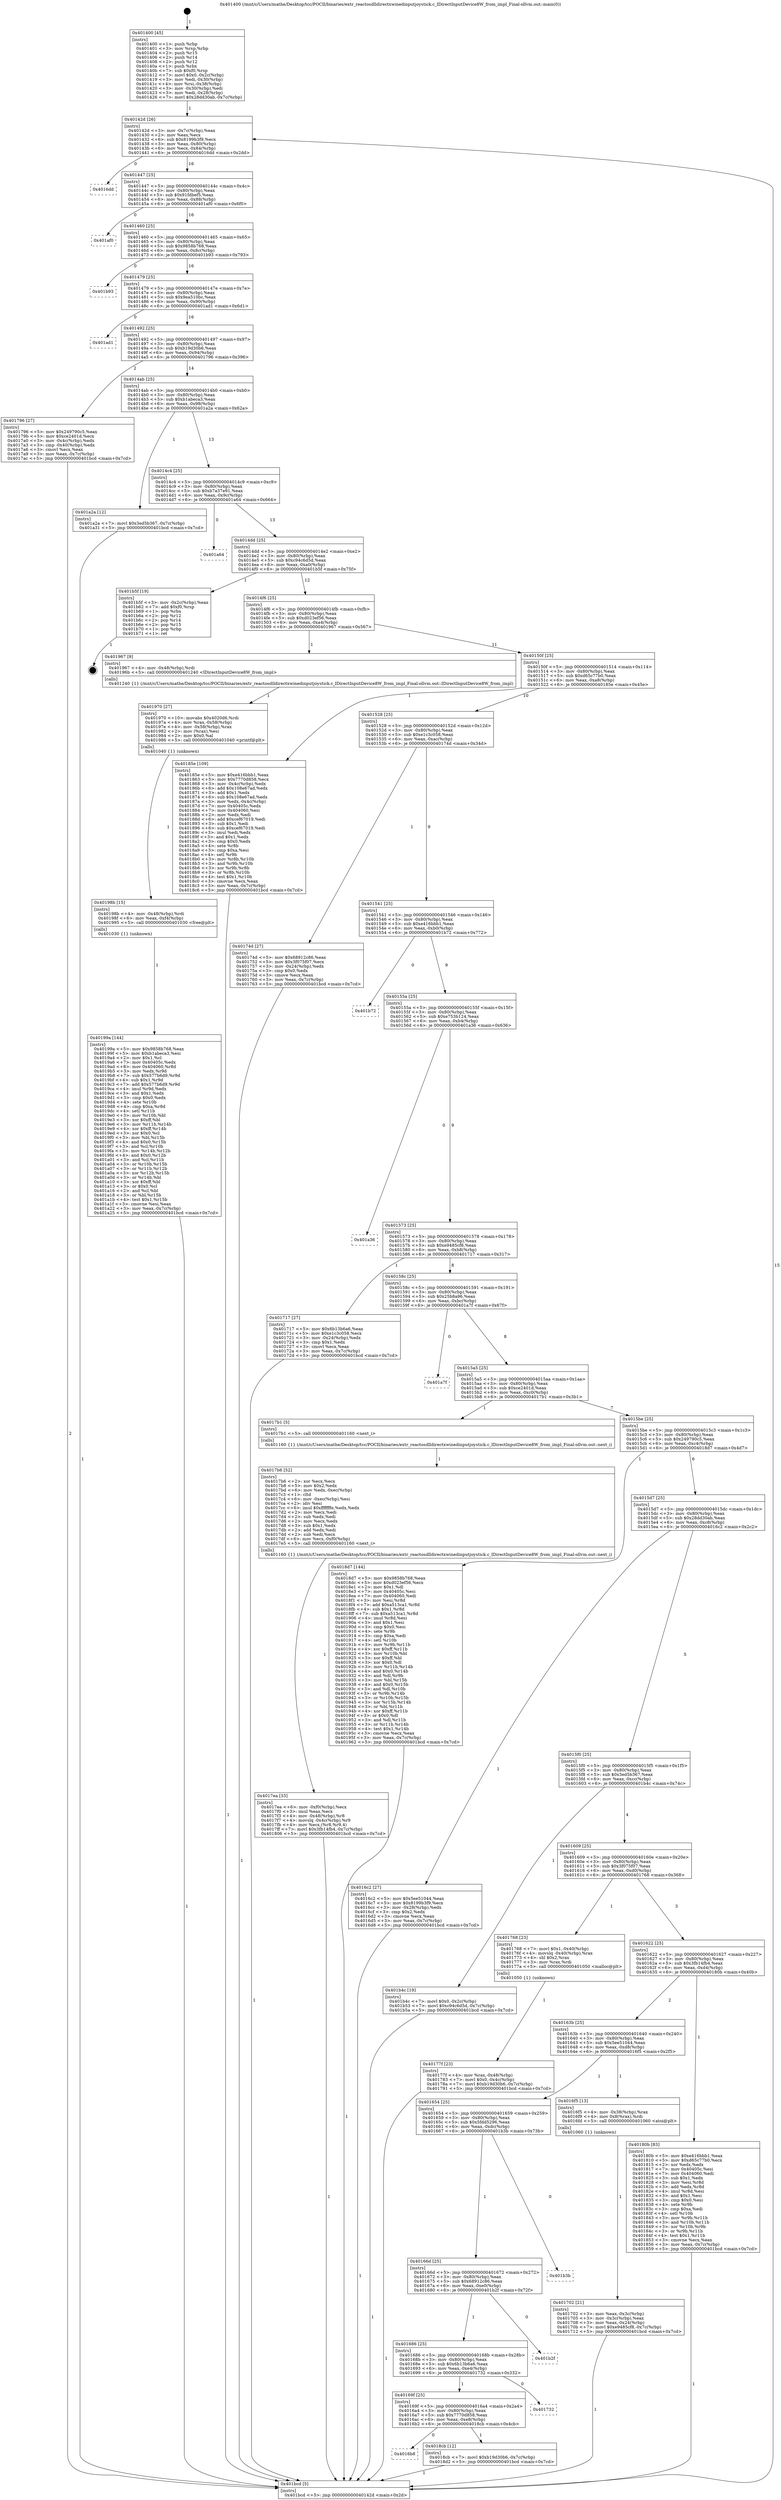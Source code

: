 digraph "0x401400" {
  label = "0x401400 (/mnt/c/Users/mathe/Desktop/tcc/POCII/binaries/extr_reactosdlldirectxwinedinputjoystick.c_IDirectInputDevice8W_from_impl_Final-ollvm.out::main(0))"
  labelloc = "t"
  node[shape=record]

  Entry [label="",width=0.3,height=0.3,shape=circle,fillcolor=black,style=filled]
  "0x40142d" [label="{
     0x40142d [26]\l
     | [instrs]\l
     &nbsp;&nbsp;0x40142d \<+3\>: mov -0x7c(%rbp),%eax\l
     &nbsp;&nbsp;0x401430 \<+2\>: mov %eax,%ecx\l
     &nbsp;&nbsp;0x401432 \<+6\>: sub $0x8199b3f9,%ecx\l
     &nbsp;&nbsp;0x401438 \<+3\>: mov %eax,-0x80(%rbp)\l
     &nbsp;&nbsp;0x40143b \<+6\>: mov %ecx,-0x84(%rbp)\l
     &nbsp;&nbsp;0x401441 \<+6\>: je 00000000004016dd \<main+0x2dd\>\l
  }"]
  "0x4016dd" [label="{
     0x4016dd\l
  }", style=dashed]
  "0x401447" [label="{
     0x401447 [25]\l
     | [instrs]\l
     &nbsp;&nbsp;0x401447 \<+5\>: jmp 000000000040144c \<main+0x4c\>\l
     &nbsp;&nbsp;0x40144c \<+3\>: mov -0x80(%rbp),%eax\l
     &nbsp;&nbsp;0x40144f \<+5\>: sub $0x91fdbef5,%eax\l
     &nbsp;&nbsp;0x401454 \<+6\>: mov %eax,-0x88(%rbp)\l
     &nbsp;&nbsp;0x40145a \<+6\>: je 0000000000401af0 \<main+0x6f0\>\l
  }"]
  Exit [label="",width=0.3,height=0.3,shape=circle,fillcolor=black,style=filled,peripheries=2]
  "0x401af0" [label="{
     0x401af0\l
  }", style=dashed]
  "0x401460" [label="{
     0x401460 [25]\l
     | [instrs]\l
     &nbsp;&nbsp;0x401460 \<+5\>: jmp 0000000000401465 \<main+0x65\>\l
     &nbsp;&nbsp;0x401465 \<+3\>: mov -0x80(%rbp),%eax\l
     &nbsp;&nbsp;0x401468 \<+5\>: sub $0x9858b768,%eax\l
     &nbsp;&nbsp;0x40146d \<+6\>: mov %eax,-0x8c(%rbp)\l
     &nbsp;&nbsp;0x401473 \<+6\>: je 0000000000401b93 \<main+0x793\>\l
  }"]
  "0x40199a" [label="{
     0x40199a [144]\l
     | [instrs]\l
     &nbsp;&nbsp;0x40199a \<+5\>: mov $0x9858b768,%eax\l
     &nbsp;&nbsp;0x40199f \<+5\>: mov $0xb1abeca3,%esi\l
     &nbsp;&nbsp;0x4019a4 \<+2\>: mov $0x1,%cl\l
     &nbsp;&nbsp;0x4019a6 \<+7\>: mov 0x40405c,%edx\l
     &nbsp;&nbsp;0x4019ad \<+8\>: mov 0x404060,%r8d\l
     &nbsp;&nbsp;0x4019b5 \<+3\>: mov %edx,%r9d\l
     &nbsp;&nbsp;0x4019b8 \<+7\>: sub $0x577b6d9,%r9d\l
     &nbsp;&nbsp;0x4019bf \<+4\>: sub $0x1,%r9d\l
     &nbsp;&nbsp;0x4019c3 \<+7\>: add $0x577b6d9,%r9d\l
     &nbsp;&nbsp;0x4019ca \<+4\>: imul %r9d,%edx\l
     &nbsp;&nbsp;0x4019ce \<+3\>: and $0x1,%edx\l
     &nbsp;&nbsp;0x4019d1 \<+3\>: cmp $0x0,%edx\l
     &nbsp;&nbsp;0x4019d4 \<+4\>: sete %r10b\l
     &nbsp;&nbsp;0x4019d8 \<+4\>: cmp $0xa,%r8d\l
     &nbsp;&nbsp;0x4019dc \<+4\>: setl %r11b\l
     &nbsp;&nbsp;0x4019e0 \<+3\>: mov %r10b,%bl\l
     &nbsp;&nbsp;0x4019e3 \<+3\>: xor $0xff,%bl\l
     &nbsp;&nbsp;0x4019e6 \<+3\>: mov %r11b,%r14b\l
     &nbsp;&nbsp;0x4019e9 \<+4\>: xor $0xff,%r14b\l
     &nbsp;&nbsp;0x4019ed \<+3\>: xor $0x0,%cl\l
     &nbsp;&nbsp;0x4019f0 \<+3\>: mov %bl,%r15b\l
     &nbsp;&nbsp;0x4019f3 \<+4\>: and $0x0,%r15b\l
     &nbsp;&nbsp;0x4019f7 \<+3\>: and %cl,%r10b\l
     &nbsp;&nbsp;0x4019fa \<+3\>: mov %r14b,%r12b\l
     &nbsp;&nbsp;0x4019fd \<+4\>: and $0x0,%r12b\l
     &nbsp;&nbsp;0x401a01 \<+3\>: and %cl,%r11b\l
     &nbsp;&nbsp;0x401a04 \<+3\>: or %r10b,%r15b\l
     &nbsp;&nbsp;0x401a07 \<+3\>: or %r11b,%r12b\l
     &nbsp;&nbsp;0x401a0a \<+3\>: xor %r12b,%r15b\l
     &nbsp;&nbsp;0x401a0d \<+3\>: or %r14b,%bl\l
     &nbsp;&nbsp;0x401a10 \<+3\>: xor $0xff,%bl\l
     &nbsp;&nbsp;0x401a13 \<+3\>: or $0x0,%cl\l
     &nbsp;&nbsp;0x401a16 \<+2\>: and %cl,%bl\l
     &nbsp;&nbsp;0x401a18 \<+3\>: or %bl,%r15b\l
     &nbsp;&nbsp;0x401a1b \<+4\>: test $0x1,%r15b\l
     &nbsp;&nbsp;0x401a1f \<+3\>: cmovne %esi,%eax\l
     &nbsp;&nbsp;0x401a22 \<+3\>: mov %eax,-0x7c(%rbp)\l
     &nbsp;&nbsp;0x401a25 \<+5\>: jmp 0000000000401bcd \<main+0x7cd\>\l
  }"]
  "0x401b93" [label="{
     0x401b93\l
  }", style=dashed]
  "0x401479" [label="{
     0x401479 [25]\l
     | [instrs]\l
     &nbsp;&nbsp;0x401479 \<+5\>: jmp 000000000040147e \<main+0x7e\>\l
     &nbsp;&nbsp;0x40147e \<+3\>: mov -0x80(%rbp),%eax\l
     &nbsp;&nbsp;0x401481 \<+5\>: sub $0x9ea510bc,%eax\l
     &nbsp;&nbsp;0x401486 \<+6\>: mov %eax,-0x90(%rbp)\l
     &nbsp;&nbsp;0x40148c \<+6\>: je 0000000000401ad1 \<main+0x6d1\>\l
  }"]
  "0x40198b" [label="{
     0x40198b [15]\l
     | [instrs]\l
     &nbsp;&nbsp;0x40198b \<+4\>: mov -0x48(%rbp),%rdi\l
     &nbsp;&nbsp;0x40198f \<+6\>: mov %eax,-0xf4(%rbp)\l
     &nbsp;&nbsp;0x401995 \<+5\>: call 0000000000401030 \<free@plt\>\l
     | [calls]\l
     &nbsp;&nbsp;0x401030 \{1\} (unknown)\l
  }"]
  "0x401ad1" [label="{
     0x401ad1\l
  }", style=dashed]
  "0x401492" [label="{
     0x401492 [25]\l
     | [instrs]\l
     &nbsp;&nbsp;0x401492 \<+5\>: jmp 0000000000401497 \<main+0x97\>\l
     &nbsp;&nbsp;0x401497 \<+3\>: mov -0x80(%rbp),%eax\l
     &nbsp;&nbsp;0x40149a \<+5\>: sub $0xb19d30b6,%eax\l
     &nbsp;&nbsp;0x40149f \<+6\>: mov %eax,-0x94(%rbp)\l
     &nbsp;&nbsp;0x4014a5 \<+6\>: je 0000000000401796 \<main+0x396\>\l
  }"]
  "0x401970" [label="{
     0x401970 [27]\l
     | [instrs]\l
     &nbsp;&nbsp;0x401970 \<+10\>: movabs $0x4020d6,%rdi\l
     &nbsp;&nbsp;0x40197a \<+4\>: mov %rax,-0x58(%rbp)\l
     &nbsp;&nbsp;0x40197e \<+4\>: mov -0x58(%rbp),%rax\l
     &nbsp;&nbsp;0x401982 \<+2\>: mov (%rax),%esi\l
     &nbsp;&nbsp;0x401984 \<+2\>: mov $0x0,%al\l
     &nbsp;&nbsp;0x401986 \<+5\>: call 0000000000401040 \<printf@plt\>\l
     | [calls]\l
     &nbsp;&nbsp;0x401040 \{1\} (unknown)\l
  }"]
  "0x401796" [label="{
     0x401796 [27]\l
     | [instrs]\l
     &nbsp;&nbsp;0x401796 \<+5\>: mov $0x249790c5,%eax\l
     &nbsp;&nbsp;0x40179b \<+5\>: mov $0xce2401d,%ecx\l
     &nbsp;&nbsp;0x4017a0 \<+3\>: mov -0x4c(%rbp),%edx\l
     &nbsp;&nbsp;0x4017a3 \<+3\>: cmp -0x40(%rbp),%edx\l
     &nbsp;&nbsp;0x4017a6 \<+3\>: cmovl %ecx,%eax\l
     &nbsp;&nbsp;0x4017a9 \<+3\>: mov %eax,-0x7c(%rbp)\l
     &nbsp;&nbsp;0x4017ac \<+5\>: jmp 0000000000401bcd \<main+0x7cd\>\l
  }"]
  "0x4014ab" [label="{
     0x4014ab [25]\l
     | [instrs]\l
     &nbsp;&nbsp;0x4014ab \<+5\>: jmp 00000000004014b0 \<main+0xb0\>\l
     &nbsp;&nbsp;0x4014b0 \<+3\>: mov -0x80(%rbp),%eax\l
     &nbsp;&nbsp;0x4014b3 \<+5\>: sub $0xb1abeca3,%eax\l
     &nbsp;&nbsp;0x4014b8 \<+6\>: mov %eax,-0x98(%rbp)\l
     &nbsp;&nbsp;0x4014be \<+6\>: je 0000000000401a2a \<main+0x62a\>\l
  }"]
  "0x4016b8" [label="{
     0x4016b8\l
  }", style=dashed]
  "0x401a2a" [label="{
     0x401a2a [12]\l
     | [instrs]\l
     &nbsp;&nbsp;0x401a2a \<+7\>: movl $0x3ed5b367,-0x7c(%rbp)\l
     &nbsp;&nbsp;0x401a31 \<+5\>: jmp 0000000000401bcd \<main+0x7cd\>\l
  }"]
  "0x4014c4" [label="{
     0x4014c4 [25]\l
     | [instrs]\l
     &nbsp;&nbsp;0x4014c4 \<+5\>: jmp 00000000004014c9 \<main+0xc9\>\l
     &nbsp;&nbsp;0x4014c9 \<+3\>: mov -0x80(%rbp),%eax\l
     &nbsp;&nbsp;0x4014cc \<+5\>: sub $0xb7a37e91,%eax\l
     &nbsp;&nbsp;0x4014d1 \<+6\>: mov %eax,-0x9c(%rbp)\l
     &nbsp;&nbsp;0x4014d7 \<+6\>: je 0000000000401a64 \<main+0x664\>\l
  }"]
  "0x4018cb" [label="{
     0x4018cb [12]\l
     | [instrs]\l
     &nbsp;&nbsp;0x4018cb \<+7\>: movl $0xb19d30b6,-0x7c(%rbp)\l
     &nbsp;&nbsp;0x4018d2 \<+5\>: jmp 0000000000401bcd \<main+0x7cd\>\l
  }"]
  "0x401a64" [label="{
     0x401a64\l
  }", style=dashed]
  "0x4014dd" [label="{
     0x4014dd [25]\l
     | [instrs]\l
     &nbsp;&nbsp;0x4014dd \<+5\>: jmp 00000000004014e2 \<main+0xe2\>\l
     &nbsp;&nbsp;0x4014e2 \<+3\>: mov -0x80(%rbp),%eax\l
     &nbsp;&nbsp;0x4014e5 \<+5\>: sub $0xc94c6d5d,%eax\l
     &nbsp;&nbsp;0x4014ea \<+6\>: mov %eax,-0xa0(%rbp)\l
     &nbsp;&nbsp;0x4014f0 \<+6\>: je 0000000000401b5f \<main+0x75f\>\l
  }"]
  "0x40169f" [label="{
     0x40169f [25]\l
     | [instrs]\l
     &nbsp;&nbsp;0x40169f \<+5\>: jmp 00000000004016a4 \<main+0x2a4\>\l
     &nbsp;&nbsp;0x4016a4 \<+3\>: mov -0x80(%rbp),%eax\l
     &nbsp;&nbsp;0x4016a7 \<+5\>: sub $0x7770d858,%eax\l
     &nbsp;&nbsp;0x4016ac \<+6\>: mov %eax,-0xe8(%rbp)\l
     &nbsp;&nbsp;0x4016b2 \<+6\>: je 00000000004018cb \<main+0x4cb\>\l
  }"]
  "0x401b5f" [label="{
     0x401b5f [19]\l
     | [instrs]\l
     &nbsp;&nbsp;0x401b5f \<+3\>: mov -0x2c(%rbp),%eax\l
     &nbsp;&nbsp;0x401b62 \<+7\>: add $0xf0,%rsp\l
     &nbsp;&nbsp;0x401b69 \<+1\>: pop %rbx\l
     &nbsp;&nbsp;0x401b6a \<+2\>: pop %r12\l
     &nbsp;&nbsp;0x401b6c \<+2\>: pop %r14\l
     &nbsp;&nbsp;0x401b6e \<+2\>: pop %r15\l
     &nbsp;&nbsp;0x401b70 \<+1\>: pop %rbp\l
     &nbsp;&nbsp;0x401b71 \<+1\>: ret\l
  }"]
  "0x4014f6" [label="{
     0x4014f6 [25]\l
     | [instrs]\l
     &nbsp;&nbsp;0x4014f6 \<+5\>: jmp 00000000004014fb \<main+0xfb\>\l
     &nbsp;&nbsp;0x4014fb \<+3\>: mov -0x80(%rbp),%eax\l
     &nbsp;&nbsp;0x4014fe \<+5\>: sub $0xd023ef56,%eax\l
     &nbsp;&nbsp;0x401503 \<+6\>: mov %eax,-0xa4(%rbp)\l
     &nbsp;&nbsp;0x401509 \<+6\>: je 0000000000401967 \<main+0x567\>\l
  }"]
  "0x401732" [label="{
     0x401732\l
  }", style=dashed]
  "0x401967" [label="{
     0x401967 [9]\l
     | [instrs]\l
     &nbsp;&nbsp;0x401967 \<+4\>: mov -0x48(%rbp),%rdi\l
     &nbsp;&nbsp;0x40196b \<+5\>: call 0000000000401240 \<IDirectInputDevice8W_from_impl\>\l
     | [calls]\l
     &nbsp;&nbsp;0x401240 \{1\} (/mnt/c/Users/mathe/Desktop/tcc/POCII/binaries/extr_reactosdlldirectxwinedinputjoystick.c_IDirectInputDevice8W_from_impl_Final-ollvm.out::IDirectInputDevice8W_from_impl)\l
  }"]
  "0x40150f" [label="{
     0x40150f [25]\l
     | [instrs]\l
     &nbsp;&nbsp;0x40150f \<+5\>: jmp 0000000000401514 \<main+0x114\>\l
     &nbsp;&nbsp;0x401514 \<+3\>: mov -0x80(%rbp),%eax\l
     &nbsp;&nbsp;0x401517 \<+5\>: sub $0xd65c77b0,%eax\l
     &nbsp;&nbsp;0x40151c \<+6\>: mov %eax,-0xa8(%rbp)\l
     &nbsp;&nbsp;0x401522 \<+6\>: je 000000000040185e \<main+0x45e\>\l
  }"]
  "0x401686" [label="{
     0x401686 [25]\l
     | [instrs]\l
     &nbsp;&nbsp;0x401686 \<+5\>: jmp 000000000040168b \<main+0x28b\>\l
     &nbsp;&nbsp;0x40168b \<+3\>: mov -0x80(%rbp),%eax\l
     &nbsp;&nbsp;0x40168e \<+5\>: sub $0x6b13b6a6,%eax\l
     &nbsp;&nbsp;0x401693 \<+6\>: mov %eax,-0xe4(%rbp)\l
     &nbsp;&nbsp;0x401699 \<+6\>: je 0000000000401732 \<main+0x332\>\l
  }"]
  "0x40185e" [label="{
     0x40185e [109]\l
     | [instrs]\l
     &nbsp;&nbsp;0x40185e \<+5\>: mov $0xe416bbb1,%eax\l
     &nbsp;&nbsp;0x401863 \<+5\>: mov $0x7770d858,%ecx\l
     &nbsp;&nbsp;0x401868 \<+3\>: mov -0x4c(%rbp),%edx\l
     &nbsp;&nbsp;0x40186b \<+6\>: add $0x108e67ad,%edx\l
     &nbsp;&nbsp;0x401871 \<+3\>: add $0x1,%edx\l
     &nbsp;&nbsp;0x401874 \<+6\>: sub $0x108e67ad,%edx\l
     &nbsp;&nbsp;0x40187a \<+3\>: mov %edx,-0x4c(%rbp)\l
     &nbsp;&nbsp;0x40187d \<+7\>: mov 0x40405c,%edx\l
     &nbsp;&nbsp;0x401884 \<+7\>: mov 0x404060,%esi\l
     &nbsp;&nbsp;0x40188b \<+2\>: mov %edx,%edi\l
     &nbsp;&nbsp;0x40188d \<+6\>: add $0xcef67019,%edi\l
     &nbsp;&nbsp;0x401893 \<+3\>: sub $0x1,%edi\l
     &nbsp;&nbsp;0x401896 \<+6\>: sub $0xcef67019,%edi\l
     &nbsp;&nbsp;0x40189c \<+3\>: imul %edi,%edx\l
     &nbsp;&nbsp;0x40189f \<+3\>: and $0x1,%edx\l
     &nbsp;&nbsp;0x4018a2 \<+3\>: cmp $0x0,%edx\l
     &nbsp;&nbsp;0x4018a5 \<+4\>: sete %r8b\l
     &nbsp;&nbsp;0x4018a9 \<+3\>: cmp $0xa,%esi\l
     &nbsp;&nbsp;0x4018ac \<+4\>: setl %r9b\l
     &nbsp;&nbsp;0x4018b0 \<+3\>: mov %r8b,%r10b\l
     &nbsp;&nbsp;0x4018b3 \<+3\>: and %r9b,%r10b\l
     &nbsp;&nbsp;0x4018b6 \<+3\>: xor %r9b,%r8b\l
     &nbsp;&nbsp;0x4018b9 \<+3\>: or %r8b,%r10b\l
     &nbsp;&nbsp;0x4018bc \<+4\>: test $0x1,%r10b\l
     &nbsp;&nbsp;0x4018c0 \<+3\>: cmovne %ecx,%eax\l
     &nbsp;&nbsp;0x4018c3 \<+3\>: mov %eax,-0x7c(%rbp)\l
     &nbsp;&nbsp;0x4018c6 \<+5\>: jmp 0000000000401bcd \<main+0x7cd\>\l
  }"]
  "0x401528" [label="{
     0x401528 [25]\l
     | [instrs]\l
     &nbsp;&nbsp;0x401528 \<+5\>: jmp 000000000040152d \<main+0x12d\>\l
     &nbsp;&nbsp;0x40152d \<+3\>: mov -0x80(%rbp),%eax\l
     &nbsp;&nbsp;0x401530 \<+5\>: sub $0xe1c3c058,%eax\l
     &nbsp;&nbsp;0x401535 \<+6\>: mov %eax,-0xac(%rbp)\l
     &nbsp;&nbsp;0x40153b \<+6\>: je 000000000040174d \<main+0x34d\>\l
  }"]
  "0x401b2f" [label="{
     0x401b2f\l
  }", style=dashed]
  "0x40174d" [label="{
     0x40174d [27]\l
     | [instrs]\l
     &nbsp;&nbsp;0x40174d \<+5\>: mov $0x68912c86,%eax\l
     &nbsp;&nbsp;0x401752 \<+5\>: mov $0x3f075f07,%ecx\l
     &nbsp;&nbsp;0x401757 \<+3\>: mov -0x24(%rbp),%edx\l
     &nbsp;&nbsp;0x40175a \<+3\>: cmp $0x0,%edx\l
     &nbsp;&nbsp;0x40175d \<+3\>: cmove %ecx,%eax\l
     &nbsp;&nbsp;0x401760 \<+3\>: mov %eax,-0x7c(%rbp)\l
     &nbsp;&nbsp;0x401763 \<+5\>: jmp 0000000000401bcd \<main+0x7cd\>\l
  }"]
  "0x401541" [label="{
     0x401541 [25]\l
     | [instrs]\l
     &nbsp;&nbsp;0x401541 \<+5\>: jmp 0000000000401546 \<main+0x146\>\l
     &nbsp;&nbsp;0x401546 \<+3\>: mov -0x80(%rbp),%eax\l
     &nbsp;&nbsp;0x401549 \<+5\>: sub $0xe416bbb1,%eax\l
     &nbsp;&nbsp;0x40154e \<+6\>: mov %eax,-0xb0(%rbp)\l
     &nbsp;&nbsp;0x401554 \<+6\>: je 0000000000401b72 \<main+0x772\>\l
  }"]
  "0x40166d" [label="{
     0x40166d [25]\l
     | [instrs]\l
     &nbsp;&nbsp;0x40166d \<+5\>: jmp 0000000000401672 \<main+0x272\>\l
     &nbsp;&nbsp;0x401672 \<+3\>: mov -0x80(%rbp),%eax\l
     &nbsp;&nbsp;0x401675 \<+5\>: sub $0x68912c86,%eax\l
     &nbsp;&nbsp;0x40167a \<+6\>: mov %eax,-0xe0(%rbp)\l
     &nbsp;&nbsp;0x401680 \<+6\>: je 0000000000401b2f \<main+0x72f\>\l
  }"]
  "0x401b72" [label="{
     0x401b72\l
  }", style=dashed]
  "0x40155a" [label="{
     0x40155a [25]\l
     | [instrs]\l
     &nbsp;&nbsp;0x40155a \<+5\>: jmp 000000000040155f \<main+0x15f\>\l
     &nbsp;&nbsp;0x40155f \<+3\>: mov -0x80(%rbp),%eax\l
     &nbsp;&nbsp;0x401562 \<+5\>: sub $0xe753b124,%eax\l
     &nbsp;&nbsp;0x401567 \<+6\>: mov %eax,-0xb4(%rbp)\l
     &nbsp;&nbsp;0x40156d \<+6\>: je 0000000000401a36 \<main+0x636\>\l
  }"]
  "0x401b3b" [label="{
     0x401b3b\l
  }", style=dashed]
  "0x401a36" [label="{
     0x401a36\l
  }", style=dashed]
  "0x401573" [label="{
     0x401573 [25]\l
     | [instrs]\l
     &nbsp;&nbsp;0x401573 \<+5\>: jmp 0000000000401578 \<main+0x178\>\l
     &nbsp;&nbsp;0x401578 \<+3\>: mov -0x80(%rbp),%eax\l
     &nbsp;&nbsp;0x40157b \<+5\>: sub $0xe9485cf8,%eax\l
     &nbsp;&nbsp;0x401580 \<+6\>: mov %eax,-0xb8(%rbp)\l
     &nbsp;&nbsp;0x401586 \<+6\>: je 0000000000401717 \<main+0x317\>\l
  }"]
  "0x4017ea" [label="{
     0x4017ea [33]\l
     | [instrs]\l
     &nbsp;&nbsp;0x4017ea \<+6\>: mov -0xf0(%rbp),%ecx\l
     &nbsp;&nbsp;0x4017f0 \<+3\>: imul %eax,%ecx\l
     &nbsp;&nbsp;0x4017f3 \<+4\>: mov -0x48(%rbp),%r8\l
     &nbsp;&nbsp;0x4017f7 \<+4\>: movslq -0x4c(%rbp),%r9\l
     &nbsp;&nbsp;0x4017fb \<+4\>: mov %ecx,(%r8,%r9,4)\l
     &nbsp;&nbsp;0x4017ff \<+7\>: movl $0x3fb14fb4,-0x7c(%rbp)\l
     &nbsp;&nbsp;0x401806 \<+5\>: jmp 0000000000401bcd \<main+0x7cd\>\l
  }"]
  "0x401717" [label="{
     0x401717 [27]\l
     | [instrs]\l
     &nbsp;&nbsp;0x401717 \<+5\>: mov $0x6b13b6a6,%eax\l
     &nbsp;&nbsp;0x40171c \<+5\>: mov $0xe1c3c058,%ecx\l
     &nbsp;&nbsp;0x401721 \<+3\>: mov -0x24(%rbp),%edx\l
     &nbsp;&nbsp;0x401724 \<+3\>: cmp $0x1,%edx\l
     &nbsp;&nbsp;0x401727 \<+3\>: cmovl %ecx,%eax\l
     &nbsp;&nbsp;0x40172a \<+3\>: mov %eax,-0x7c(%rbp)\l
     &nbsp;&nbsp;0x40172d \<+5\>: jmp 0000000000401bcd \<main+0x7cd\>\l
  }"]
  "0x40158c" [label="{
     0x40158c [25]\l
     | [instrs]\l
     &nbsp;&nbsp;0x40158c \<+5\>: jmp 0000000000401591 \<main+0x191\>\l
     &nbsp;&nbsp;0x401591 \<+3\>: mov -0x80(%rbp),%eax\l
     &nbsp;&nbsp;0x401594 \<+5\>: sub $0x25b8a96,%eax\l
     &nbsp;&nbsp;0x401599 \<+6\>: mov %eax,-0xbc(%rbp)\l
     &nbsp;&nbsp;0x40159f \<+6\>: je 0000000000401a7f \<main+0x67f\>\l
  }"]
  "0x4017b6" [label="{
     0x4017b6 [52]\l
     | [instrs]\l
     &nbsp;&nbsp;0x4017b6 \<+2\>: xor %ecx,%ecx\l
     &nbsp;&nbsp;0x4017b8 \<+5\>: mov $0x2,%edx\l
     &nbsp;&nbsp;0x4017bd \<+6\>: mov %edx,-0xec(%rbp)\l
     &nbsp;&nbsp;0x4017c3 \<+1\>: cltd\l
     &nbsp;&nbsp;0x4017c4 \<+6\>: mov -0xec(%rbp),%esi\l
     &nbsp;&nbsp;0x4017ca \<+2\>: idiv %esi\l
     &nbsp;&nbsp;0x4017cc \<+6\>: imul $0xfffffffe,%edx,%edx\l
     &nbsp;&nbsp;0x4017d2 \<+2\>: mov %ecx,%edi\l
     &nbsp;&nbsp;0x4017d4 \<+2\>: sub %edx,%edi\l
     &nbsp;&nbsp;0x4017d6 \<+2\>: mov %ecx,%edx\l
     &nbsp;&nbsp;0x4017d8 \<+3\>: sub $0x1,%edx\l
     &nbsp;&nbsp;0x4017db \<+2\>: add %edx,%edi\l
     &nbsp;&nbsp;0x4017dd \<+2\>: sub %edi,%ecx\l
     &nbsp;&nbsp;0x4017df \<+6\>: mov %ecx,-0xf0(%rbp)\l
     &nbsp;&nbsp;0x4017e5 \<+5\>: call 0000000000401160 \<next_i\>\l
     | [calls]\l
     &nbsp;&nbsp;0x401160 \{1\} (/mnt/c/Users/mathe/Desktop/tcc/POCII/binaries/extr_reactosdlldirectxwinedinputjoystick.c_IDirectInputDevice8W_from_impl_Final-ollvm.out::next_i)\l
  }"]
  "0x401a7f" [label="{
     0x401a7f\l
  }", style=dashed]
  "0x4015a5" [label="{
     0x4015a5 [25]\l
     | [instrs]\l
     &nbsp;&nbsp;0x4015a5 \<+5\>: jmp 00000000004015aa \<main+0x1aa\>\l
     &nbsp;&nbsp;0x4015aa \<+3\>: mov -0x80(%rbp),%eax\l
     &nbsp;&nbsp;0x4015ad \<+5\>: sub $0xce2401d,%eax\l
     &nbsp;&nbsp;0x4015b2 \<+6\>: mov %eax,-0xc0(%rbp)\l
     &nbsp;&nbsp;0x4015b8 \<+6\>: je 00000000004017b1 \<main+0x3b1\>\l
  }"]
  "0x40177f" [label="{
     0x40177f [23]\l
     | [instrs]\l
     &nbsp;&nbsp;0x40177f \<+4\>: mov %rax,-0x48(%rbp)\l
     &nbsp;&nbsp;0x401783 \<+7\>: movl $0x0,-0x4c(%rbp)\l
     &nbsp;&nbsp;0x40178a \<+7\>: movl $0xb19d30b6,-0x7c(%rbp)\l
     &nbsp;&nbsp;0x401791 \<+5\>: jmp 0000000000401bcd \<main+0x7cd\>\l
  }"]
  "0x4017b1" [label="{
     0x4017b1 [5]\l
     | [instrs]\l
     &nbsp;&nbsp;0x4017b1 \<+5\>: call 0000000000401160 \<next_i\>\l
     | [calls]\l
     &nbsp;&nbsp;0x401160 \{1\} (/mnt/c/Users/mathe/Desktop/tcc/POCII/binaries/extr_reactosdlldirectxwinedinputjoystick.c_IDirectInputDevice8W_from_impl_Final-ollvm.out::next_i)\l
  }"]
  "0x4015be" [label="{
     0x4015be [25]\l
     | [instrs]\l
     &nbsp;&nbsp;0x4015be \<+5\>: jmp 00000000004015c3 \<main+0x1c3\>\l
     &nbsp;&nbsp;0x4015c3 \<+3\>: mov -0x80(%rbp),%eax\l
     &nbsp;&nbsp;0x4015c6 \<+5\>: sub $0x249790c5,%eax\l
     &nbsp;&nbsp;0x4015cb \<+6\>: mov %eax,-0xc4(%rbp)\l
     &nbsp;&nbsp;0x4015d1 \<+6\>: je 00000000004018d7 \<main+0x4d7\>\l
  }"]
  "0x401702" [label="{
     0x401702 [21]\l
     | [instrs]\l
     &nbsp;&nbsp;0x401702 \<+3\>: mov %eax,-0x3c(%rbp)\l
     &nbsp;&nbsp;0x401705 \<+3\>: mov -0x3c(%rbp),%eax\l
     &nbsp;&nbsp;0x401708 \<+3\>: mov %eax,-0x24(%rbp)\l
     &nbsp;&nbsp;0x40170b \<+7\>: movl $0xe9485cf8,-0x7c(%rbp)\l
     &nbsp;&nbsp;0x401712 \<+5\>: jmp 0000000000401bcd \<main+0x7cd\>\l
  }"]
  "0x4018d7" [label="{
     0x4018d7 [144]\l
     | [instrs]\l
     &nbsp;&nbsp;0x4018d7 \<+5\>: mov $0x9858b768,%eax\l
     &nbsp;&nbsp;0x4018dc \<+5\>: mov $0xd023ef56,%ecx\l
     &nbsp;&nbsp;0x4018e1 \<+2\>: mov $0x1,%dl\l
     &nbsp;&nbsp;0x4018e3 \<+7\>: mov 0x40405c,%esi\l
     &nbsp;&nbsp;0x4018ea \<+7\>: mov 0x404060,%edi\l
     &nbsp;&nbsp;0x4018f1 \<+3\>: mov %esi,%r8d\l
     &nbsp;&nbsp;0x4018f4 \<+7\>: add $0xa513ca1,%r8d\l
     &nbsp;&nbsp;0x4018fb \<+4\>: sub $0x1,%r8d\l
     &nbsp;&nbsp;0x4018ff \<+7\>: sub $0xa513ca1,%r8d\l
     &nbsp;&nbsp;0x401906 \<+4\>: imul %r8d,%esi\l
     &nbsp;&nbsp;0x40190a \<+3\>: and $0x1,%esi\l
     &nbsp;&nbsp;0x40190d \<+3\>: cmp $0x0,%esi\l
     &nbsp;&nbsp;0x401910 \<+4\>: sete %r9b\l
     &nbsp;&nbsp;0x401914 \<+3\>: cmp $0xa,%edi\l
     &nbsp;&nbsp;0x401917 \<+4\>: setl %r10b\l
     &nbsp;&nbsp;0x40191b \<+3\>: mov %r9b,%r11b\l
     &nbsp;&nbsp;0x40191e \<+4\>: xor $0xff,%r11b\l
     &nbsp;&nbsp;0x401922 \<+3\>: mov %r10b,%bl\l
     &nbsp;&nbsp;0x401925 \<+3\>: xor $0xff,%bl\l
     &nbsp;&nbsp;0x401928 \<+3\>: xor $0x0,%dl\l
     &nbsp;&nbsp;0x40192b \<+3\>: mov %r11b,%r14b\l
     &nbsp;&nbsp;0x40192e \<+4\>: and $0x0,%r14b\l
     &nbsp;&nbsp;0x401932 \<+3\>: and %dl,%r9b\l
     &nbsp;&nbsp;0x401935 \<+3\>: mov %bl,%r15b\l
     &nbsp;&nbsp;0x401938 \<+4\>: and $0x0,%r15b\l
     &nbsp;&nbsp;0x40193c \<+3\>: and %dl,%r10b\l
     &nbsp;&nbsp;0x40193f \<+3\>: or %r9b,%r14b\l
     &nbsp;&nbsp;0x401942 \<+3\>: or %r10b,%r15b\l
     &nbsp;&nbsp;0x401945 \<+3\>: xor %r15b,%r14b\l
     &nbsp;&nbsp;0x401948 \<+3\>: or %bl,%r11b\l
     &nbsp;&nbsp;0x40194b \<+4\>: xor $0xff,%r11b\l
     &nbsp;&nbsp;0x40194f \<+3\>: or $0x0,%dl\l
     &nbsp;&nbsp;0x401952 \<+3\>: and %dl,%r11b\l
     &nbsp;&nbsp;0x401955 \<+3\>: or %r11b,%r14b\l
     &nbsp;&nbsp;0x401958 \<+4\>: test $0x1,%r14b\l
     &nbsp;&nbsp;0x40195c \<+3\>: cmovne %ecx,%eax\l
     &nbsp;&nbsp;0x40195f \<+3\>: mov %eax,-0x7c(%rbp)\l
     &nbsp;&nbsp;0x401962 \<+5\>: jmp 0000000000401bcd \<main+0x7cd\>\l
  }"]
  "0x4015d7" [label="{
     0x4015d7 [25]\l
     | [instrs]\l
     &nbsp;&nbsp;0x4015d7 \<+5\>: jmp 00000000004015dc \<main+0x1dc\>\l
     &nbsp;&nbsp;0x4015dc \<+3\>: mov -0x80(%rbp),%eax\l
     &nbsp;&nbsp;0x4015df \<+5\>: sub $0x28dd30ab,%eax\l
     &nbsp;&nbsp;0x4015e4 \<+6\>: mov %eax,-0xc8(%rbp)\l
     &nbsp;&nbsp;0x4015ea \<+6\>: je 00000000004016c2 \<main+0x2c2\>\l
  }"]
  "0x401654" [label="{
     0x401654 [25]\l
     | [instrs]\l
     &nbsp;&nbsp;0x401654 \<+5\>: jmp 0000000000401659 \<main+0x259\>\l
     &nbsp;&nbsp;0x401659 \<+3\>: mov -0x80(%rbp),%eax\l
     &nbsp;&nbsp;0x40165c \<+5\>: sub $0x5fdd5296,%eax\l
     &nbsp;&nbsp;0x401661 \<+6\>: mov %eax,-0xdc(%rbp)\l
     &nbsp;&nbsp;0x401667 \<+6\>: je 0000000000401b3b \<main+0x73b\>\l
  }"]
  "0x4016c2" [label="{
     0x4016c2 [27]\l
     | [instrs]\l
     &nbsp;&nbsp;0x4016c2 \<+5\>: mov $0x5ee51044,%eax\l
     &nbsp;&nbsp;0x4016c7 \<+5\>: mov $0x8199b3f9,%ecx\l
     &nbsp;&nbsp;0x4016cc \<+3\>: mov -0x28(%rbp),%edx\l
     &nbsp;&nbsp;0x4016cf \<+3\>: cmp $0x2,%edx\l
     &nbsp;&nbsp;0x4016d2 \<+3\>: cmovne %ecx,%eax\l
     &nbsp;&nbsp;0x4016d5 \<+3\>: mov %eax,-0x7c(%rbp)\l
     &nbsp;&nbsp;0x4016d8 \<+5\>: jmp 0000000000401bcd \<main+0x7cd\>\l
  }"]
  "0x4015f0" [label="{
     0x4015f0 [25]\l
     | [instrs]\l
     &nbsp;&nbsp;0x4015f0 \<+5\>: jmp 00000000004015f5 \<main+0x1f5\>\l
     &nbsp;&nbsp;0x4015f5 \<+3\>: mov -0x80(%rbp),%eax\l
     &nbsp;&nbsp;0x4015f8 \<+5\>: sub $0x3ed5b367,%eax\l
     &nbsp;&nbsp;0x4015fd \<+6\>: mov %eax,-0xcc(%rbp)\l
     &nbsp;&nbsp;0x401603 \<+6\>: je 0000000000401b4c \<main+0x74c\>\l
  }"]
  "0x401bcd" [label="{
     0x401bcd [5]\l
     | [instrs]\l
     &nbsp;&nbsp;0x401bcd \<+5\>: jmp 000000000040142d \<main+0x2d\>\l
  }"]
  "0x401400" [label="{
     0x401400 [45]\l
     | [instrs]\l
     &nbsp;&nbsp;0x401400 \<+1\>: push %rbp\l
     &nbsp;&nbsp;0x401401 \<+3\>: mov %rsp,%rbp\l
     &nbsp;&nbsp;0x401404 \<+2\>: push %r15\l
     &nbsp;&nbsp;0x401406 \<+2\>: push %r14\l
     &nbsp;&nbsp;0x401408 \<+2\>: push %r12\l
     &nbsp;&nbsp;0x40140a \<+1\>: push %rbx\l
     &nbsp;&nbsp;0x40140b \<+7\>: sub $0xf0,%rsp\l
     &nbsp;&nbsp;0x401412 \<+7\>: movl $0x0,-0x2c(%rbp)\l
     &nbsp;&nbsp;0x401419 \<+3\>: mov %edi,-0x30(%rbp)\l
     &nbsp;&nbsp;0x40141c \<+4\>: mov %rsi,-0x38(%rbp)\l
     &nbsp;&nbsp;0x401420 \<+3\>: mov -0x30(%rbp),%edi\l
     &nbsp;&nbsp;0x401423 \<+3\>: mov %edi,-0x28(%rbp)\l
     &nbsp;&nbsp;0x401426 \<+7\>: movl $0x28dd30ab,-0x7c(%rbp)\l
  }"]
  "0x4016f5" [label="{
     0x4016f5 [13]\l
     | [instrs]\l
     &nbsp;&nbsp;0x4016f5 \<+4\>: mov -0x38(%rbp),%rax\l
     &nbsp;&nbsp;0x4016f9 \<+4\>: mov 0x8(%rax),%rdi\l
     &nbsp;&nbsp;0x4016fd \<+5\>: call 0000000000401060 \<atoi@plt\>\l
     | [calls]\l
     &nbsp;&nbsp;0x401060 \{1\} (unknown)\l
  }"]
  "0x401b4c" [label="{
     0x401b4c [19]\l
     | [instrs]\l
     &nbsp;&nbsp;0x401b4c \<+7\>: movl $0x0,-0x2c(%rbp)\l
     &nbsp;&nbsp;0x401b53 \<+7\>: movl $0xc94c6d5d,-0x7c(%rbp)\l
     &nbsp;&nbsp;0x401b5a \<+5\>: jmp 0000000000401bcd \<main+0x7cd\>\l
  }"]
  "0x401609" [label="{
     0x401609 [25]\l
     | [instrs]\l
     &nbsp;&nbsp;0x401609 \<+5\>: jmp 000000000040160e \<main+0x20e\>\l
     &nbsp;&nbsp;0x40160e \<+3\>: mov -0x80(%rbp),%eax\l
     &nbsp;&nbsp;0x401611 \<+5\>: sub $0x3f075f07,%eax\l
     &nbsp;&nbsp;0x401616 \<+6\>: mov %eax,-0xd0(%rbp)\l
     &nbsp;&nbsp;0x40161c \<+6\>: je 0000000000401768 \<main+0x368\>\l
  }"]
  "0x40163b" [label="{
     0x40163b [25]\l
     | [instrs]\l
     &nbsp;&nbsp;0x40163b \<+5\>: jmp 0000000000401640 \<main+0x240\>\l
     &nbsp;&nbsp;0x401640 \<+3\>: mov -0x80(%rbp),%eax\l
     &nbsp;&nbsp;0x401643 \<+5\>: sub $0x5ee51044,%eax\l
     &nbsp;&nbsp;0x401648 \<+6\>: mov %eax,-0xd8(%rbp)\l
     &nbsp;&nbsp;0x40164e \<+6\>: je 00000000004016f5 \<main+0x2f5\>\l
  }"]
  "0x401768" [label="{
     0x401768 [23]\l
     | [instrs]\l
     &nbsp;&nbsp;0x401768 \<+7\>: movl $0x1,-0x40(%rbp)\l
     &nbsp;&nbsp;0x40176f \<+4\>: movslq -0x40(%rbp),%rax\l
     &nbsp;&nbsp;0x401773 \<+4\>: shl $0x2,%rax\l
     &nbsp;&nbsp;0x401777 \<+3\>: mov %rax,%rdi\l
     &nbsp;&nbsp;0x40177a \<+5\>: call 0000000000401050 \<malloc@plt\>\l
     | [calls]\l
     &nbsp;&nbsp;0x401050 \{1\} (unknown)\l
  }"]
  "0x401622" [label="{
     0x401622 [25]\l
     | [instrs]\l
     &nbsp;&nbsp;0x401622 \<+5\>: jmp 0000000000401627 \<main+0x227\>\l
     &nbsp;&nbsp;0x401627 \<+3\>: mov -0x80(%rbp),%eax\l
     &nbsp;&nbsp;0x40162a \<+5\>: sub $0x3fb14fb4,%eax\l
     &nbsp;&nbsp;0x40162f \<+6\>: mov %eax,-0xd4(%rbp)\l
     &nbsp;&nbsp;0x401635 \<+6\>: je 000000000040180b \<main+0x40b\>\l
  }"]
  "0x40180b" [label="{
     0x40180b [83]\l
     | [instrs]\l
     &nbsp;&nbsp;0x40180b \<+5\>: mov $0xe416bbb1,%eax\l
     &nbsp;&nbsp;0x401810 \<+5\>: mov $0xd65c77b0,%ecx\l
     &nbsp;&nbsp;0x401815 \<+2\>: xor %edx,%edx\l
     &nbsp;&nbsp;0x401817 \<+7\>: mov 0x40405c,%esi\l
     &nbsp;&nbsp;0x40181e \<+7\>: mov 0x404060,%edi\l
     &nbsp;&nbsp;0x401825 \<+3\>: sub $0x1,%edx\l
     &nbsp;&nbsp;0x401828 \<+3\>: mov %esi,%r8d\l
     &nbsp;&nbsp;0x40182b \<+3\>: add %edx,%r8d\l
     &nbsp;&nbsp;0x40182e \<+4\>: imul %r8d,%esi\l
     &nbsp;&nbsp;0x401832 \<+3\>: and $0x1,%esi\l
     &nbsp;&nbsp;0x401835 \<+3\>: cmp $0x0,%esi\l
     &nbsp;&nbsp;0x401838 \<+4\>: sete %r9b\l
     &nbsp;&nbsp;0x40183c \<+3\>: cmp $0xa,%edi\l
     &nbsp;&nbsp;0x40183f \<+4\>: setl %r10b\l
     &nbsp;&nbsp;0x401843 \<+3\>: mov %r9b,%r11b\l
     &nbsp;&nbsp;0x401846 \<+3\>: and %r10b,%r11b\l
     &nbsp;&nbsp;0x401849 \<+3\>: xor %r10b,%r9b\l
     &nbsp;&nbsp;0x40184c \<+3\>: or %r9b,%r11b\l
     &nbsp;&nbsp;0x40184f \<+4\>: test $0x1,%r11b\l
     &nbsp;&nbsp;0x401853 \<+3\>: cmovne %ecx,%eax\l
     &nbsp;&nbsp;0x401856 \<+3\>: mov %eax,-0x7c(%rbp)\l
     &nbsp;&nbsp;0x401859 \<+5\>: jmp 0000000000401bcd \<main+0x7cd\>\l
  }"]
  Entry -> "0x401400" [label=" 1"]
  "0x40142d" -> "0x4016dd" [label=" 0"]
  "0x40142d" -> "0x401447" [label=" 16"]
  "0x401b5f" -> Exit [label=" 1"]
  "0x401447" -> "0x401af0" [label=" 0"]
  "0x401447" -> "0x401460" [label=" 16"]
  "0x401b4c" -> "0x401bcd" [label=" 1"]
  "0x401460" -> "0x401b93" [label=" 0"]
  "0x401460" -> "0x401479" [label=" 16"]
  "0x401a2a" -> "0x401bcd" [label=" 1"]
  "0x401479" -> "0x401ad1" [label=" 0"]
  "0x401479" -> "0x401492" [label=" 16"]
  "0x40199a" -> "0x401bcd" [label=" 1"]
  "0x401492" -> "0x401796" [label=" 2"]
  "0x401492" -> "0x4014ab" [label=" 14"]
  "0x40198b" -> "0x40199a" [label=" 1"]
  "0x4014ab" -> "0x401a2a" [label=" 1"]
  "0x4014ab" -> "0x4014c4" [label=" 13"]
  "0x401970" -> "0x40198b" [label=" 1"]
  "0x4014c4" -> "0x401a64" [label=" 0"]
  "0x4014c4" -> "0x4014dd" [label=" 13"]
  "0x401967" -> "0x401970" [label=" 1"]
  "0x4014dd" -> "0x401b5f" [label=" 1"]
  "0x4014dd" -> "0x4014f6" [label=" 12"]
  "0x4018cb" -> "0x401bcd" [label=" 1"]
  "0x4014f6" -> "0x401967" [label=" 1"]
  "0x4014f6" -> "0x40150f" [label=" 11"]
  "0x40169f" -> "0x4016b8" [label=" 0"]
  "0x40150f" -> "0x40185e" [label=" 1"]
  "0x40150f" -> "0x401528" [label=" 10"]
  "0x4018d7" -> "0x401bcd" [label=" 1"]
  "0x401528" -> "0x40174d" [label=" 1"]
  "0x401528" -> "0x401541" [label=" 9"]
  "0x401686" -> "0x40169f" [label=" 1"]
  "0x401541" -> "0x401b72" [label=" 0"]
  "0x401541" -> "0x40155a" [label=" 9"]
  "0x40169f" -> "0x4018cb" [label=" 1"]
  "0x40155a" -> "0x401a36" [label=" 0"]
  "0x40155a" -> "0x401573" [label=" 9"]
  "0x40166d" -> "0x401686" [label=" 1"]
  "0x401573" -> "0x401717" [label=" 1"]
  "0x401573" -> "0x40158c" [label=" 8"]
  "0x401686" -> "0x401732" [label=" 0"]
  "0x40158c" -> "0x401a7f" [label=" 0"]
  "0x40158c" -> "0x4015a5" [label=" 8"]
  "0x401654" -> "0x40166d" [label=" 1"]
  "0x4015a5" -> "0x4017b1" [label=" 1"]
  "0x4015a5" -> "0x4015be" [label=" 7"]
  "0x401654" -> "0x401b3b" [label=" 0"]
  "0x4015be" -> "0x4018d7" [label=" 1"]
  "0x4015be" -> "0x4015d7" [label=" 6"]
  "0x40166d" -> "0x401b2f" [label=" 0"]
  "0x4015d7" -> "0x4016c2" [label=" 1"]
  "0x4015d7" -> "0x4015f0" [label=" 5"]
  "0x4016c2" -> "0x401bcd" [label=" 1"]
  "0x401400" -> "0x40142d" [label=" 1"]
  "0x401bcd" -> "0x40142d" [label=" 15"]
  "0x40185e" -> "0x401bcd" [label=" 1"]
  "0x4015f0" -> "0x401b4c" [label=" 1"]
  "0x4015f0" -> "0x401609" [label=" 4"]
  "0x40180b" -> "0x401bcd" [label=" 1"]
  "0x401609" -> "0x401768" [label=" 1"]
  "0x401609" -> "0x401622" [label=" 3"]
  "0x4017b6" -> "0x4017ea" [label=" 1"]
  "0x401622" -> "0x40180b" [label=" 1"]
  "0x401622" -> "0x40163b" [label=" 2"]
  "0x4017ea" -> "0x401bcd" [label=" 1"]
  "0x40163b" -> "0x4016f5" [label=" 1"]
  "0x40163b" -> "0x401654" [label=" 1"]
  "0x4016f5" -> "0x401702" [label=" 1"]
  "0x401702" -> "0x401bcd" [label=" 1"]
  "0x401717" -> "0x401bcd" [label=" 1"]
  "0x40174d" -> "0x401bcd" [label=" 1"]
  "0x401768" -> "0x40177f" [label=" 1"]
  "0x40177f" -> "0x401bcd" [label=" 1"]
  "0x401796" -> "0x401bcd" [label=" 2"]
  "0x4017b1" -> "0x4017b6" [label=" 1"]
}
